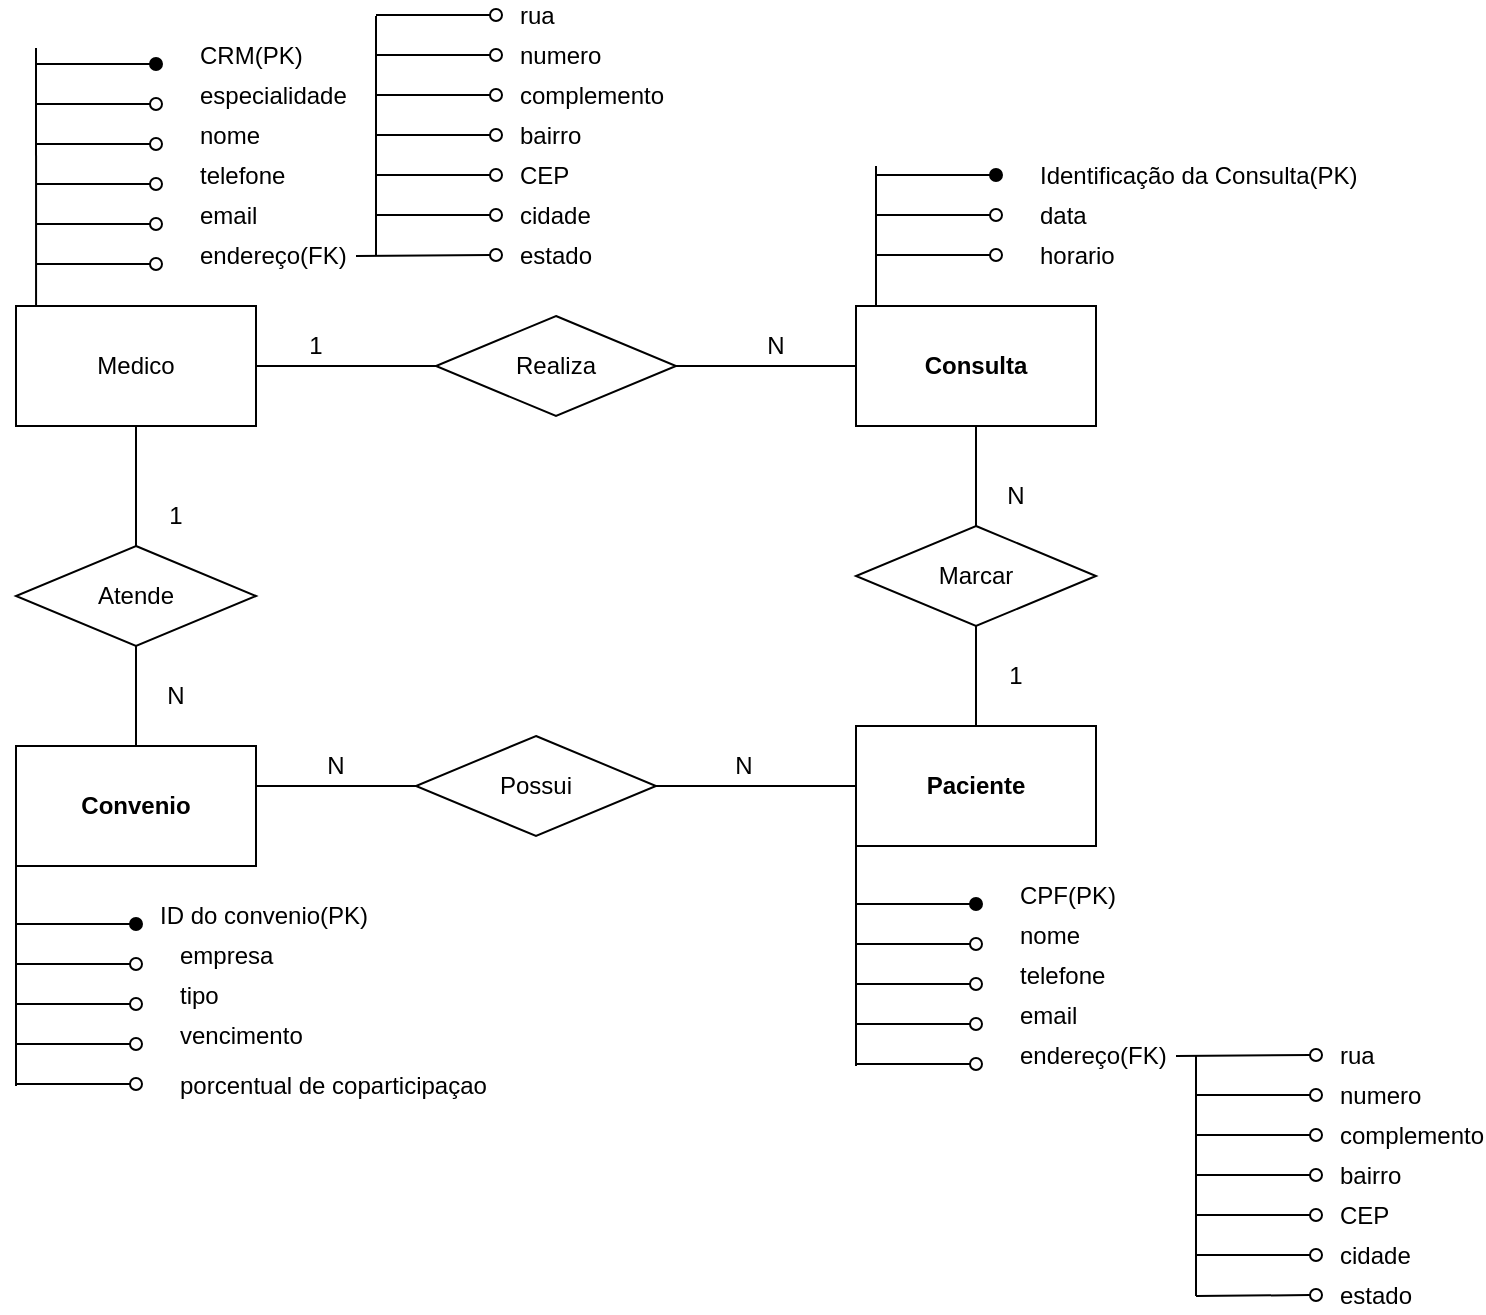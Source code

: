 <mxfile version="24.7.17">
  <diagram name="Página-1" id="WsOJWzSOh25jcyPQUqbD">
    <mxGraphModel dx="1434" dy="786" grid="1" gridSize="10" guides="1" tooltips="1" connect="1" arrows="1" fold="1" page="1" pageScale="1" pageWidth="827" pageHeight="1169" math="0" shadow="0">
      <root>
        <mxCell id="0" />
        <mxCell id="1" parent="0" />
        <mxCell id="O9zAi6x6gL_Y8VhMJgMi-1" value="Medico" style="rounded=0;whiteSpace=wrap;html=1;" vertex="1" parent="1">
          <mxGeometry x="20" y="160" width="120" height="60" as="geometry" />
        </mxCell>
        <mxCell id="O9zAi6x6gL_Y8VhMJgMi-2" value="&lt;b&gt;Paciente&lt;/b&gt;" style="rounded=0;whiteSpace=wrap;html=1;" vertex="1" parent="1">
          <mxGeometry x="440" y="370" width="120" height="60" as="geometry" />
        </mxCell>
        <mxCell id="O9zAi6x6gL_Y8VhMJgMi-4" value="&lt;b&gt;Consulta&lt;/b&gt;" style="rounded=0;whiteSpace=wrap;html=1;" vertex="1" parent="1">
          <mxGeometry x="440" y="160" width="120" height="60" as="geometry" />
        </mxCell>
        <mxCell id="O9zAi6x6gL_Y8VhMJgMi-5" value="&lt;strong&gt;Convenio&lt;/strong&gt;" style="rounded=0;whiteSpace=wrap;html=1;" vertex="1" parent="1">
          <mxGeometry x="20" y="380" width="120" height="60" as="geometry" />
        </mxCell>
        <mxCell id="O9zAi6x6gL_Y8VhMJgMi-11" value="Realiza" style="rhombus;whiteSpace=wrap;html=1;" vertex="1" parent="1">
          <mxGeometry x="230" y="165" width="120" height="50" as="geometry" />
        </mxCell>
        <mxCell id="O9zAi6x6gL_Y8VhMJgMi-15" value="" style="endArrow=oval;html=1;rounded=0;jumpStyle=none;jumpSize=6;endFill=1;align=left;verticalAlign=middle;" edge="1" parent="1">
          <mxGeometry width="50" height="50" relative="1" as="geometry">
            <mxPoint x="30" y="39" as="sourcePoint" />
            <mxPoint x="90" y="39" as="targetPoint" />
            <Array as="points" />
          </mxGeometry>
        </mxCell>
        <mxCell id="O9zAi6x6gL_Y8VhMJgMi-16" value="" style="endArrow=oval;html=1;rounded=0;jumpStyle=none;jumpSize=6;endFill=0;" edge="1" parent="1">
          <mxGeometry width="50" height="50" relative="1" as="geometry">
            <mxPoint x="30" y="99" as="sourcePoint" />
            <mxPoint x="90" y="99" as="targetPoint" />
            <Array as="points" />
          </mxGeometry>
        </mxCell>
        <mxCell id="O9zAi6x6gL_Y8VhMJgMi-17" value="" style="endArrow=oval;html=1;rounded=0;jumpStyle=none;jumpSize=6;endFill=0;" edge="1" parent="1">
          <mxGeometry width="50" height="50" relative="1" as="geometry">
            <mxPoint x="30" y="119" as="sourcePoint" />
            <mxPoint x="90" y="119" as="targetPoint" />
            <Array as="points" />
          </mxGeometry>
        </mxCell>
        <mxCell id="O9zAi6x6gL_Y8VhMJgMi-19" value="" style="endArrow=oval;html=1;rounded=0;jumpStyle=none;jumpSize=6;endFill=0;" edge="1" parent="1">
          <mxGeometry width="50" height="50" relative="1" as="geometry">
            <mxPoint x="30" y="79" as="sourcePoint" />
            <mxPoint x="90" y="79" as="targetPoint" />
            <Array as="points" />
          </mxGeometry>
        </mxCell>
        <mxCell id="O9zAi6x6gL_Y8VhMJgMi-20" value="" style="endArrow=oval;html=1;rounded=0;jumpStyle=none;jumpSize=6;endFill=0;" edge="1" parent="1">
          <mxGeometry width="50" height="50" relative="1" as="geometry">
            <mxPoint x="30" y="59" as="sourcePoint" />
            <mxPoint x="90" y="59" as="targetPoint" />
            <Array as="points" />
          </mxGeometry>
        </mxCell>
        <mxCell id="O9zAi6x6gL_Y8VhMJgMi-22" value="especialidade" style="text;html=1;align=left;verticalAlign=middle;whiteSpace=wrap;rounded=0;" vertex="1" parent="1">
          <mxGeometry x="110" y="50" width="60" height="10" as="geometry" />
        </mxCell>
        <mxCell id="O9zAi6x6gL_Y8VhMJgMi-23" value="CRM(PK)" style="text;html=1;align=left;verticalAlign=middle;whiteSpace=wrap;rounded=0;" vertex="1" parent="1">
          <mxGeometry x="110" y="30" width="60" height="10" as="geometry" />
        </mxCell>
        <mxCell id="O9zAi6x6gL_Y8VhMJgMi-25" value="endereço(FK)" style="text;html=1;align=left;verticalAlign=middle;whiteSpace=wrap;rounded=0;" vertex="1" parent="1">
          <mxGeometry x="110" y="130" width="60" height="10" as="geometry" />
        </mxCell>
        <mxCell id="O9zAi6x6gL_Y8VhMJgMi-26" value="email" style="text;html=1;align=left;verticalAlign=middle;whiteSpace=wrap;rounded=0;" vertex="1" parent="1">
          <mxGeometry x="110" y="110" width="60" height="10" as="geometry" />
        </mxCell>
        <mxCell id="O9zAi6x6gL_Y8VhMJgMi-38" value="" style="endArrow=oval;html=1;rounded=0;jumpStyle=none;jumpSize=6;endFill=0;" edge="1" parent="1">
          <mxGeometry width="50" height="50" relative="1" as="geometry">
            <mxPoint x="30" y="139" as="sourcePoint" />
            <mxPoint x="90" y="139" as="targetPoint" />
            <Array as="points" />
          </mxGeometry>
        </mxCell>
        <mxCell id="O9zAi6x6gL_Y8VhMJgMi-39" value="telefone" style="text;html=1;align=left;verticalAlign=middle;whiteSpace=wrap;rounded=0;" vertex="1" parent="1">
          <mxGeometry x="110" y="90" width="60" height="10" as="geometry" />
        </mxCell>
        <mxCell id="O9zAi6x6gL_Y8VhMJgMi-40" value="nome" style="text;html=1;align=left;verticalAlign=middle;whiteSpace=wrap;rounded=0;" vertex="1" parent="1">
          <mxGeometry x="110" y="70" width="60" height="10" as="geometry" />
        </mxCell>
        <mxCell id="O9zAi6x6gL_Y8VhMJgMi-41" value="" style="endArrow=none;html=1;rounded=0;exitX=0.167;exitY=-0.017;exitDx=0;exitDy=0;exitPerimeter=0;" edge="1" parent="1">
          <mxGeometry width="50" height="50" relative="1" as="geometry">
            <mxPoint x="30.04" y="160.0" as="sourcePoint" />
            <mxPoint x="30" y="31.02" as="targetPoint" />
          </mxGeometry>
        </mxCell>
        <mxCell id="O9zAi6x6gL_Y8VhMJgMi-49" value="" style="endArrow=oval;html=1;rounded=0;jumpStyle=none;jumpSize=6;endFill=0;" edge="1" parent="1">
          <mxGeometry width="50" height="50" relative="1" as="geometry">
            <mxPoint x="200" y="34.5" as="sourcePoint" />
            <mxPoint x="260" y="34.5" as="targetPoint" />
            <Array as="points" />
          </mxGeometry>
        </mxCell>
        <mxCell id="O9zAi6x6gL_Y8VhMJgMi-50" value="" style="endArrow=oval;html=1;rounded=0;jumpStyle=none;jumpSize=6;endFill=0;" edge="1" parent="1">
          <mxGeometry width="50" height="50" relative="1" as="geometry">
            <mxPoint x="200" y="54.5" as="sourcePoint" />
            <mxPoint x="260" y="54.5" as="targetPoint" />
            <Array as="points" />
          </mxGeometry>
        </mxCell>
        <mxCell id="O9zAi6x6gL_Y8VhMJgMi-51" value="" style="endArrow=oval;html=1;rounded=0;jumpStyle=none;jumpSize=6;endFill=0;" edge="1" parent="1">
          <mxGeometry width="50" height="50" relative="1" as="geometry">
            <mxPoint x="200" y="14.5" as="sourcePoint" />
            <mxPoint x="260" y="14.5" as="targetPoint" />
            <Array as="points" />
          </mxGeometry>
        </mxCell>
        <mxCell id="O9zAi6x6gL_Y8VhMJgMi-52" value="" style="endArrow=oval;html=1;rounded=0;jumpStyle=none;jumpSize=6;endFill=0;" edge="1" parent="1">
          <mxGeometry width="50" height="50" relative="1" as="geometry">
            <mxPoint x="200" y="74.5" as="sourcePoint" />
            <mxPoint x="260" y="74.5" as="targetPoint" />
            <Array as="points" />
          </mxGeometry>
        </mxCell>
        <mxCell id="O9zAi6x6gL_Y8VhMJgMi-53" value="" style="endArrow=oval;html=1;rounded=0;jumpStyle=none;jumpSize=6;endFill=0;" edge="1" parent="1">
          <mxGeometry width="50" height="50" relative="1" as="geometry">
            <mxPoint x="200" y="94.5" as="sourcePoint" />
            <mxPoint x="260" y="94.5" as="targetPoint" />
            <Array as="points" />
          </mxGeometry>
        </mxCell>
        <mxCell id="O9zAi6x6gL_Y8VhMJgMi-54" value="" style="endArrow=oval;html=1;rounded=0;jumpStyle=none;jumpSize=6;endFill=0;" edge="1" parent="1">
          <mxGeometry width="50" height="50" relative="1" as="geometry">
            <mxPoint x="200" y="114.5" as="sourcePoint" />
            <mxPoint x="260" y="114.5" as="targetPoint" />
            <Array as="points" />
          </mxGeometry>
        </mxCell>
        <mxCell id="O9zAi6x6gL_Y8VhMJgMi-55" value="" style="endArrow=oval;html=1;rounded=0;jumpStyle=none;jumpSize=6;endFill=0;" edge="1" parent="1">
          <mxGeometry width="50" height="50" relative="1" as="geometry">
            <mxPoint x="190" y="135" as="sourcePoint" />
            <mxPoint x="260" y="134.5" as="targetPoint" />
            <Array as="points" />
          </mxGeometry>
        </mxCell>
        <mxCell id="O9zAi6x6gL_Y8VhMJgMi-56" value="rua" style="text;html=1;align=left;verticalAlign=middle;whiteSpace=wrap;rounded=0;" vertex="1" parent="1">
          <mxGeometry x="270" y="10" width="60" height="10" as="geometry" />
        </mxCell>
        <mxCell id="O9zAi6x6gL_Y8VhMJgMi-57" value="numero" style="text;html=1;align=left;verticalAlign=middle;whiteSpace=wrap;rounded=0;" vertex="1" parent="1">
          <mxGeometry x="270" y="30" width="60" height="10" as="geometry" />
        </mxCell>
        <mxCell id="O9zAi6x6gL_Y8VhMJgMi-58" value="complemento" style="text;html=1;align=left;verticalAlign=middle;whiteSpace=wrap;rounded=0;" vertex="1" parent="1">
          <mxGeometry x="270" y="50" width="60" height="10" as="geometry" />
        </mxCell>
        <mxCell id="O9zAi6x6gL_Y8VhMJgMi-59" value="bairro" style="text;html=1;align=left;verticalAlign=middle;whiteSpace=wrap;rounded=0;" vertex="1" parent="1">
          <mxGeometry x="270" y="70" width="60" height="10" as="geometry" />
        </mxCell>
        <mxCell id="O9zAi6x6gL_Y8VhMJgMi-60" value="CEP" style="text;html=1;align=left;verticalAlign=middle;whiteSpace=wrap;rounded=0;" vertex="1" parent="1">
          <mxGeometry x="270" y="90" width="60" height="10" as="geometry" />
        </mxCell>
        <mxCell id="O9zAi6x6gL_Y8VhMJgMi-61" value="cidade" style="text;html=1;align=left;verticalAlign=middle;whiteSpace=wrap;rounded=0;" vertex="1" parent="1">
          <mxGeometry x="270" y="110" width="60" height="10" as="geometry" />
        </mxCell>
        <mxCell id="O9zAi6x6gL_Y8VhMJgMi-62" value="estado" style="text;html=1;align=left;verticalAlign=middle;whiteSpace=wrap;rounded=0;" vertex="1" parent="1">
          <mxGeometry x="270" y="130" width="60" height="10" as="geometry" />
        </mxCell>
        <mxCell id="O9zAi6x6gL_Y8VhMJgMi-64" value="" style="endArrow=none;html=1;rounded=0;" edge="1" parent="1">
          <mxGeometry width="50" height="50" relative="1" as="geometry">
            <mxPoint x="200" y="135" as="sourcePoint" />
            <mxPoint x="200" y="15" as="targetPoint" />
            <Array as="points">
              <mxPoint x="200" y="95" />
            </Array>
          </mxGeometry>
        </mxCell>
        <mxCell id="O9zAi6x6gL_Y8VhMJgMi-67" value="" style="endArrow=oval;html=1;rounded=0;jumpStyle=none;jumpSize=6;endFill=1;align=left;verticalAlign=middle;" edge="1" parent="1">
          <mxGeometry width="50" height="50" relative="1" as="geometry">
            <mxPoint x="450" y="94.5" as="sourcePoint" />
            <mxPoint x="510" y="94.5" as="targetPoint" />
            <Array as="points" />
          </mxGeometry>
        </mxCell>
        <mxCell id="O9zAi6x6gL_Y8VhMJgMi-70" value="" style="endArrow=oval;html=1;rounded=0;jumpStyle=none;jumpSize=6;endFill=0;" edge="1" parent="1">
          <mxGeometry width="50" height="50" relative="1" as="geometry">
            <mxPoint x="450" y="134.5" as="sourcePoint" />
            <mxPoint x="510" y="134.5" as="targetPoint" />
            <Array as="points" />
          </mxGeometry>
        </mxCell>
        <mxCell id="O9zAi6x6gL_Y8VhMJgMi-71" value="" style="endArrow=oval;html=1;rounded=0;jumpStyle=none;jumpSize=6;endFill=0;" edge="1" parent="1">
          <mxGeometry width="50" height="50" relative="1" as="geometry">
            <mxPoint x="450" y="114.5" as="sourcePoint" />
            <mxPoint x="510" y="114.5" as="targetPoint" />
            <Array as="points" />
          </mxGeometry>
        </mxCell>
        <mxCell id="O9zAi6x6gL_Y8VhMJgMi-73" value="" style="endArrow=none;html=1;rounded=0;" edge="1" parent="1">
          <mxGeometry width="50" height="50" relative="1" as="geometry">
            <mxPoint x="450" y="160" as="sourcePoint" />
            <mxPoint x="450" y="90" as="targetPoint" />
          </mxGeometry>
        </mxCell>
        <mxCell id="O9zAi6x6gL_Y8VhMJgMi-74" value="Identificação da Consulta(PK)" style="text;html=1;align=left;verticalAlign=middle;whiteSpace=wrap;rounded=0;" vertex="1" parent="1">
          <mxGeometry x="530" y="90" width="170" height="10" as="geometry" />
        </mxCell>
        <mxCell id="O9zAi6x6gL_Y8VhMJgMi-75" value="data" style="text;html=1;align=left;verticalAlign=middle;whiteSpace=wrap;rounded=0;" vertex="1" parent="1">
          <mxGeometry x="530" y="110" width="60" height="10" as="geometry" />
        </mxCell>
        <mxCell id="O9zAi6x6gL_Y8VhMJgMi-76" value="horario" style="text;html=1;align=left;verticalAlign=middle;whiteSpace=wrap;rounded=0;" vertex="1" parent="1">
          <mxGeometry x="530" y="130" width="60" height="10" as="geometry" />
        </mxCell>
        <mxCell id="O9zAi6x6gL_Y8VhMJgMi-78" value="Marcar" style="rhombus;whiteSpace=wrap;html=1;" vertex="1" parent="1">
          <mxGeometry x="440" y="270" width="120" height="50" as="geometry" />
        </mxCell>
        <mxCell id="O9zAi6x6gL_Y8VhMJgMi-79" value="" style="endArrow=oval;html=1;rounded=0;jumpStyle=none;jumpSize=6;endFill=1;align=left;verticalAlign=middle;" edge="1" parent="1">
          <mxGeometry width="50" height="50" relative="1" as="geometry">
            <mxPoint x="440" y="459" as="sourcePoint" />
            <mxPoint x="500" y="459" as="targetPoint" />
            <Array as="points" />
          </mxGeometry>
        </mxCell>
        <mxCell id="O9zAi6x6gL_Y8VhMJgMi-80" value="" style="endArrow=oval;html=1;rounded=0;jumpStyle=none;jumpSize=6;endFill=0;" edge="1" parent="1">
          <mxGeometry width="50" height="50" relative="1" as="geometry">
            <mxPoint x="440" y="519" as="sourcePoint" />
            <mxPoint x="500" y="519" as="targetPoint" />
            <Array as="points" />
          </mxGeometry>
        </mxCell>
        <mxCell id="O9zAi6x6gL_Y8VhMJgMi-81" value="" style="endArrow=oval;html=1;rounded=0;jumpStyle=none;jumpSize=6;endFill=0;" edge="1" parent="1">
          <mxGeometry width="50" height="50" relative="1" as="geometry">
            <mxPoint x="440" y="539" as="sourcePoint" />
            <mxPoint x="500" y="539" as="targetPoint" />
            <Array as="points" />
          </mxGeometry>
        </mxCell>
        <mxCell id="O9zAi6x6gL_Y8VhMJgMi-82" value="" style="endArrow=oval;html=1;rounded=0;jumpStyle=none;jumpSize=6;endFill=0;" edge="1" parent="1">
          <mxGeometry width="50" height="50" relative="1" as="geometry">
            <mxPoint x="440" y="499" as="sourcePoint" />
            <mxPoint x="500" y="499" as="targetPoint" />
            <Array as="points" />
          </mxGeometry>
        </mxCell>
        <mxCell id="O9zAi6x6gL_Y8VhMJgMi-83" value="" style="endArrow=oval;html=1;rounded=0;jumpStyle=none;jumpSize=6;endFill=0;" edge="1" parent="1">
          <mxGeometry width="50" height="50" relative="1" as="geometry">
            <mxPoint x="440" y="479" as="sourcePoint" />
            <mxPoint x="500" y="479" as="targetPoint" />
            <Array as="points" />
          </mxGeometry>
        </mxCell>
        <mxCell id="O9zAi6x6gL_Y8VhMJgMi-84" value="nome" style="text;html=1;align=left;verticalAlign=middle;whiteSpace=wrap;rounded=0;" vertex="1" parent="1">
          <mxGeometry x="520" y="470" width="60" height="10" as="geometry" />
        </mxCell>
        <mxCell id="O9zAi6x6gL_Y8VhMJgMi-85" value="CPF(PK)" style="text;html=1;align=left;verticalAlign=middle;whiteSpace=wrap;rounded=0;" vertex="1" parent="1">
          <mxGeometry x="520" y="450" width="60" height="10" as="geometry" />
        </mxCell>
        <mxCell id="O9zAi6x6gL_Y8VhMJgMi-87" value="endereço(FK)" style="text;html=1;align=left;verticalAlign=middle;whiteSpace=wrap;rounded=0;" vertex="1" parent="1">
          <mxGeometry x="520" y="530" width="60" height="10" as="geometry" />
        </mxCell>
        <mxCell id="O9zAi6x6gL_Y8VhMJgMi-89" value="email" style="text;html=1;align=left;verticalAlign=middle;whiteSpace=wrap;rounded=0;" vertex="1" parent="1">
          <mxGeometry x="520" y="510" width="60" height="10" as="geometry" />
        </mxCell>
        <mxCell id="O9zAi6x6gL_Y8VhMJgMi-90" value="telefone" style="text;html=1;align=left;verticalAlign=middle;whiteSpace=wrap;rounded=0;" vertex="1" parent="1">
          <mxGeometry x="520" y="490" width="60" height="10" as="geometry" />
        </mxCell>
        <mxCell id="O9zAi6x6gL_Y8VhMJgMi-91" value="" style="endArrow=none;html=1;rounded=0;entryX=0;entryY=1;entryDx=0;entryDy=0;" edge="1" parent="1" target="O9zAi6x6gL_Y8VhMJgMi-2">
          <mxGeometry width="50" height="50" relative="1" as="geometry">
            <mxPoint x="440" y="540" as="sourcePoint" />
            <mxPoint x="440" y="460" as="targetPoint" />
          </mxGeometry>
        </mxCell>
        <mxCell id="O9zAi6x6gL_Y8VhMJgMi-93" value="Possui" style="rhombus;whiteSpace=wrap;html=1;" vertex="1" parent="1">
          <mxGeometry x="220" y="375" width="120" height="50" as="geometry" />
        </mxCell>
        <mxCell id="O9zAi6x6gL_Y8VhMJgMi-94" value="" style="endArrow=oval;html=1;rounded=0;jumpStyle=none;jumpSize=6;endFill=1;align=left;verticalAlign=middle;" edge="1" parent="1">
          <mxGeometry width="50" height="50" relative="1" as="geometry">
            <mxPoint x="20" y="469" as="sourcePoint" />
            <mxPoint x="80" y="469" as="targetPoint" />
            <Array as="points" />
          </mxGeometry>
        </mxCell>
        <mxCell id="O9zAi6x6gL_Y8VhMJgMi-95" value="" style="endArrow=oval;html=1;rounded=0;jumpStyle=none;jumpSize=6;endFill=0;" edge="1" parent="1">
          <mxGeometry width="50" height="50" relative="1" as="geometry">
            <mxPoint x="20" y="529" as="sourcePoint" />
            <mxPoint x="80" y="529" as="targetPoint" />
            <Array as="points" />
          </mxGeometry>
        </mxCell>
        <mxCell id="O9zAi6x6gL_Y8VhMJgMi-96" value="" style="endArrow=oval;html=1;rounded=0;jumpStyle=none;jumpSize=6;endFill=0;" edge="1" parent="1">
          <mxGeometry width="50" height="50" relative="1" as="geometry">
            <mxPoint x="20" y="549" as="sourcePoint" />
            <mxPoint x="80" y="549" as="targetPoint" />
            <Array as="points" />
          </mxGeometry>
        </mxCell>
        <mxCell id="O9zAi6x6gL_Y8VhMJgMi-97" value="" style="endArrow=oval;html=1;rounded=0;jumpStyle=none;jumpSize=6;endFill=0;" edge="1" parent="1">
          <mxGeometry width="50" height="50" relative="1" as="geometry">
            <mxPoint x="20" y="509" as="sourcePoint" />
            <mxPoint x="80" y="509" as="targetPoint" />
            <Array as="points" />
          </mxGeometry>
        </mxCell>
        <mxCell id="O9zAi6x6gL_Y8VhMJgMi-98" value="" style="endArrow=oval;html=1;rounded=0;jumpStyle=none;jumpSize=6;endFill=0;" edge="1" parent="1">
          <mxGeometry width="50" height="50" relative="1" as="geometry">
            <mxPoint x="20" y="489" as="sourcePoint" />
            <mxPoint x="80" y="489" as="targetPoint" />
            <Array as="points" />
          </mxGeometry>
        </mxCell>
        <mxCell id="O9zAi6x6gL_Y8VhMJgMi-99" value="empresa" style="text;html=1;align=left;verticalAlign=middle;whiteSpace=wrap;rounded=0;" vertex="1" parent="1">
          <mxGeometry x="100" y="480" width="60" height="10" as="geometry" />
        </mxCell>
        <mxCell id="O9zAi6x6gL_Y8VhMJgMi-100" value="ID do convenio(PK)" style="text;html=1;align=left;verticalAlign=middle;whiteSpace=wrap;rounded=0;" vertex="1" parent="1">
          <mxGeometry x="90" y="460" width="120" height="10" as="geometry" />
        </mxCell>
        <mxCell id="O9zAi6x6gL_Y8VhMJgMi-101" value="porcentual de coparticipaçao" style="text;html=1;align=left;verticalAlign=middle;whiteSpace=wrap;rounded=0;" vertex="1" parent="1">
          <mxGeometry x="100" y="540" width="160" height="20" as="geometry" />
        </mxCell>
        <mxCell id="O9zAi6x6gL_Y8VhMJgMi-102" value="vencimento" style="text;html=1;align=left;verticalAlign=middle;whiteSpace=wrap;rounded=0;" vertex="1" parent="1">
          <mxGeometry x="100" y="520" width="60" height="10" as="geometry" />
        </mxCell>
        <mxCell id="O9zAi6x6gL_Y8VhMJgMi-103" value="tipo" style="text;html=1;align=left;verticalAlign=middle;whiteSpace=wrap;rounded=0;" vertex="1" parent="1">
          <mxGeometry x="100" y="500" width="60" height="10" as="geometry" />
        </mxCell>
        <mxCell id="O9zAi6x6gL_Y8VhMJgMi-104" value="" style="endArrow=none;html=1;rounded=0;entryX=0;entryY=1;entryDx=0;entryDy=0;" edge="1" parent="1">
          <mxGeometry width="50" height="50" relative="1" as="geometry">
            <mxPoint x="20" y="550" as="sourcePoint" />
            <mxPoint x="20" y="440" as="targetPoint" />
          </mxGeometry>
        </mxCell>
        <mxCell id="O9zAi6x6gL_Y8VhMJgMi-108" value="" style="endArrow=none;html=1;rounded=0;exitX=1;exitY=0.5;exitDx=0;exitDy=0;entryX=0;entryY=0.5;entryDx=0;entryDy=0;" edge="1" parent="1" source="O9zAi6x6gL_Y8VhMJgMi-1" target="O9zAi6x6gL_Y8VhMJgMi-11">
          <mxGeometry width="50" height="50" relative="1" as="geometry">
            <mxPoint x="140" y="240" as="sourcePoint" />
            <mxPoint x="190" y="190" as="targetPoint" />
          </mxGeometry>
        </mxCell>
        <mxCell id="O9zAi6x6gL_Y8VhMJgMi-109" value="" style="endArrow=none;html=1;rounded=0;entryX=0;entryY=0.5;entryDx=0;entryDy=0;exitX=1;exitY=0.5;exitDx=0;exitDy=0;" edge="1" parent="1" source="O9zAi6x6gL_Y8VhMJgMi-11" target="O9zAi6x6gL_Y8VhMJgMi-4">
          <mxGeometry width="50" height="50" relative="1" as="geometry">
            <mxPoint x="375" y="190" as="sourcePoint" />
            <mxPoint x="425" y="189.5" as="targetPoint" />
          </mxGeometry>
        </mxCell>
        <mxCell id="O9zAi6x6gL_Y8VhMJgMi-111" value="" style="endArrow=none;html=1;rounded=0;entryX=0;entryY=0.5;entryDx=0;entryDy=0;" edge="1" parent="1" target="O9zAi6x6gL_Y8VhMJgMi-93">
          <mxGeometry width="50" height="50" relative="1" as="geometry">
            <mxPoint x="140" y="400" as="sourcePoint" />
            <mxPoint x="530" y="395" as="targetPoint" />
          </mxGeometry>
        </mxCell>
        <mxCell id="O9zAi6x6gL_Y8VhMJgMi-112" value="" style="endArrow=none;html=1;rounded=0;exitX=0;exitY=0.5;exitDx=0;exitDy=0;entryX=1;entryY=0.5;entryDx=0;entryDy=0;" edge="1" parent="1" source="O9zAi6x6gL_Y8VhMJgMi-2" target="O9zAi6x6gL_Y8VhMJgMi-93">
          <mxGeometry width="50" height="50" relative="1" as="geometry">
            <mxPoint x="140" y="400" as="sourcePoint" />
            <mxPoint x="350" y="400" as="targetPoint" />
            <Array as="points" />
          </mxGeometry>
        </mxCell>
        <mxCell id="O9zAi6x6gL_Y8VhMJgMi-115" value="" style="endArrow=none;html=1;rounded=0;entryX=0.5;entryY=0;entryDx=0;entryDy=0;exitX=0.5;exitY=1;exitDx=0;exitDy=0;" edge="1" parent="1" source="O9zAi6x6gL_Y8VhMJgMi-4" target="O9zAi6x6gL_Y8VhMJgMi-78">
          <mxGeometry width="50" height="50" relative="1" as="geometry">
            <mxPoint x="400" y="220.5" as="sourcePoint" />
            <mxPoint x="450" y="220" as="targetPoint" />
          </mxGeometry>
        </mxCell>
        <mxCell id="O9zAi6x6gL_Y8VhMJgMi-116" value="" style="endArrow=none;html=1;rounded=0;entryX=0.5;entryY=0;entryDx=0;entryDy=0;" edge="1" parent="1" target="O9zAi6x6gL_Y8VhMJgMi-2">
          <mxGeometry width="50" height="50" relative="1" as="geometry">
            <mxPoint x="500" y="320" as="sourcePoint" />
            <mxPoint x="370" y="330" as="targetPoint" />
          </mxGeometry>
        </mxCell>
        <mxCell id="O9zAi6x6gL_Y8VhMJgMi-126" value="" style="endArrow=oval;html=1;rounded=0;jumpStyle=none;jumpSize=6;endFill=0;" edge="1" parent="1">
          <mxGeometry width="50" height="50" relative="1" as="geometry">
            <mxPoint x="610" y="554.5" as="sourcePoint" />
            <mxPoint x="670" y="554.5" as="targetPoint" />
            <Array as="points" />
          </mxGeometry>
        </mxCell>
        <mxCell id="O9zAi6x6gL_Y8VhMJgMi-127" value="" style="endArrow=oval;html=1;rounded=0;jumpStyle=none;jumpSize=6;endFill=0;" edge="1" parent="1">
          <mxGeometry width="50" height="50" relative="1" as="geometry">
            <mxPoint x="610" y="574.5" as="sourcePoint" />
            <mxPoint x="670" y="574.5" as="targetPoint" />
            <Array as="points" />
          </mxGeometry>
        </mxCell>
        <mxCell id="O9zAi6x6gL_Y8VhMJgMi-128" value="" style="endArrow=oval;html=1;rounded=0;jumpStyle=none;jumpSize=6;endFill=0;exitX=1;exitY=0.5;exitDx=0;exitDy=0;" edge="1" parent="1">
          <mxGeometry width="50" height="50" relative="1" as="geometry">
            <mxPoint x="600" y="535" as="sourcePoint" />
            <mxPoint x="670" y="534.5" as="targetPoint" />
            <Array as="points" />
          </mxGeometry>
        </mxCell>
        <mxCell id="O9zAi6x6gL_Y8VhMJgMi-129" value="" style="endArrow=oval;html=1;rounded=0;jumpStyle=none;jumpSize=6;endFill=0;" edge="1" parent="1">
          <mxGeometry width="50" height="50" relative="1" as="geometry">
            <mxPoint x="610" y="594.5" as="sourcePoint" />
            <mxPoint x="670" y="594.5" as="targetPoint" />
            <Array as="points" />
          </mxGeometry>
        </mxCell>
        <mxCell id="O9zAi6x6gL_Y8VhMJgMi-130" value="" style="endArrow=oval;html=1;rounded=0;jumpStyle=none;jumpSize=6;endFill=0;" edge="1" parent="1">
          <mxGeometry width="50" height="50" relative="1" as="geometry">
            <mxPoint x="610" y="614.5" as="sourcePoint" />
            <mxPoint x="670" y="614.5" as="targetPoint" />
            <Array as="points" />
          </mxGeometry>
        </mxCell>
        <mxCell id="O9zAi6x6gL_Y8VhMJgMi-131" value="" style="endArrow=oval;html=1;rounded=0;jumpStyle=none;jumpSize=6;endFill=0;" edge="1" parent="1">
          <mxGeometry width="50" height="50" relative="1" as="geometry">
            <mxPoint x="610" y="634.5" as="sourcePoint" />
            <mxPoint x="670" y="634.5" as="targetPoint" />
            <Array as="points" />
          </mxGeometry>
        </mxCell>
        <mxCell id="O9zAi6x6gL_Y8VhMJgMi-132" value="" style="endArrow=oval;html=1;rounded=0;jumpStyle=none;jumpSize=6;endFill=0;" edge="1" parent="1">
          <mxGeometry width="50" height="50" relative="1" as="geometry">
            <mxPoint x="610" y="655" as="sourcePoint" />
            <mxPoint x="670" y="654.5" as="targetPoint" />
            <Array as="points" />
          </mxGeometry>
        </mxCell>
        <mxCell id="O9zAi6x6gL_Y8VhMJgMi-133" value="rua" style="text;html=1;align=left;verticalAlign=middle;whiteSpace=wrap;rounded=0;" vertex="1" parent="1">
          <mxGeometry x="680" y="530" width="60" height="10" as="geometry" />
        </mxCell>
        <mxCell id="O9zAi6x6gL_Y8VhMJgMi-134" value="numero" style="text;html=1;align=left;verticalAlign=middle;whiteSpace=wrap;rounded=0;" vertex="1" parent="1">
          <mxGeometry x="680" y="550" width="60" height="10" as="geometry" />
        </mxCell>
        <mxCell id="O9zAi6x6gL_Y8VhMJgMi-135" value="complemento" style="text;html=1;align=left;verticalAlign=middle;whiteSpace=wrap;rounded=0;" vertex="1" parent="1">
          <mxGeometry x="680" y="570" width="60" height="10" as="geometry" />
        </mxCell>
        <mxCell id="O9zAi6x6gL_Y8VhMJgMi-136" value="bairro" style="text;html=1;align=left;verticalAlign=middle;whiteSpace=wrap;rounded=0;" vertex="1" parent="1">
          <mxGeometry x="680" y="590" width="60" height="10" as="geometry" />
        </mxCell>
        <mxCell id="O9zAi6x6gL_Y8VhMJgMi-137" value="CEP" style="text;html=1;align=left;verticalAlign=middle;whiteSpace=wrap;rounded=0;" vertex="1" parent="1">
          <mxGeometry x="680" y="610" width="60" height="10" as="geometry" />
        </mxCell>
        <mxCell id="O9zAi6x6gL_Y8VhMJgMi-138" value="cidade" style="text;html=1;align=left;verticalAlign=middle;whiteSpace=wrap;rounded=0;" vertex="1" parent="1">
          <mxGeometry x="680" y="630" width="60" height="10" as="geometry" />
        </mxCell>
        <mxCell id="O9zAi6x6gL_Y8VhMJgMi-139" value="estado" style="text;html=1;align=left;verticalAlign=middle;whiteSpace=wrap;rounded=0;" vertex="1" parent="1">
          <mxGeometry x="680" y="650" width="60" height="10" as="geometry" />
        </mxCell>
        <mxCell id="O9zAi6x6gL_Y8VhMJgMi-140" value="" style="endArrow=none;html=1;rounded=0;" edge="1" parent="1">
          <mxGeometry width="50" height="50" relative="1" as="geometry">
            <mxPoint x="610" y="655" as="sourcePoint" />
            <mxPoint x="610" y="535" as="targetPoint" />
            <Array as="points">
              <mxPoint x="610" y="615" />
            </Array>
          </mxGeometry>
        </mxCell>
        <mxCell id="O9zAi6x6gL_Y8VhMJgMi-141" value="N" style="text;html=1;align=center;verticalAlign=middle;whiteSpace=wrap;rounded=0;" vertex="1" parent="1">
          <mxGeometry x="370" y="170" width="60" height="20" as="geometry" />
        </mxCell>
        <mxCell id="O9zAi6x6gL_Y8VhMJgMi-142" value="1" style="text;html=1;align=center;verticalAlign=middle;whiteSpace=wrap;rounded=0;" vertex="1" parent="1">
          <mxGeometry x="140" y="170" width="60" height="20" as="geometry" />
        </mxCell>
        <mxCell id="O9zAi6x6gL_Y8VhMJgMi-144" value="N" style="text;html=1;align=center;verticalAlign=middle;whiteSpace=wrap;rounded=0;" vertex="1" parent="1">
          <mxGeometry x="490" y="240" width="60" height="30" as="geometry" />
        </mxCell>
        <mxCell id="O9zAi6x6gL_Y8VhMJgMi-145" value="N" style="text;html=1;align=center;verticalAlign=middle;whiteSpace=wrap;rounded=0;" vertex="1" parent="1">
          <mxGeometry x="150" y="375" width="60" height="30" as="geometry" />
        </mxCell>
        <mxCell id="O9zAi6x6gL_Y8VhMJgMi-146" value="N" style="text;html=1;align=center;verticalAlign=middle;whiteSpace=wrap;rounded=0;" vertex="1" parent="1">
          <mxGeometry x="354" y="375" width="60" height="30" as="geometry" />
        </mxCell>
        <mxCell id="O9zAi6x6gL_Y8VhMJgMi-147" value="1" style="text;html=1;align=center;verticalAlign=middle;whiteSpace=wrap;rounded=0;" vertex="1" parent="1">
          <mxGeometry x="490" y="330" width="60" height="30" as="geometry" />
        </mxCell>
        <mxCell id="O9zAi6x6gL_Y8VhMJgMi-151" value="Atende" style="rhombus;whiteSpace=wrap;html=1;" vertex="1" parent="1">
          <mxGeometry x="20" y="280" width="120" height="50" as="geometry" />
        </mxCell>
        <mxCell id="O9zAi6x6gL_Y8VhMJgMi-152" value="" style="endArrow=none;html=1;rounded=0;entryX=0.5;entryY=0;entryDx=0;entryDy=0;exitX=0.5;exitY=1;exitDx=0;exitDy=0;" edge="1" parent="1" target="O9zAi6x6gL_Y8VhMJgMi-151" source="O9zAi6x6gL_Y8VhMJgMi-1">
          <mxGeometry width="50" height="50" relative="1" as="geometry">
            <mxPoint x="80" y="230" as="sourcePoint" />
            <mxPoint x="30" y="230" as="targetPoint" />
          </mxGeometry>
        </mxCell>
        <mxCell id="O9zAi6x6gL_Y8VhMJgMi-153" value="" style="endArrow=none;html=1;rounded=0;entryX=0.5;entryY=0;entryDx=0;entryDy=0;" edge="1" parent="1">
          <mxGeometry width="50" height="50" relative="1" as="geometry">
            <mxPoint x="80" y="330" as="sourcePoint" />
            <mxPoint x="80" y="380" as="targetPoint" />
          </mxGeometry>
        </mxCell>
        <mxCell id="O9zAi6x6gL_Y8VhMJgMi-154" value="1" style="text;html=1;align=center;verticalAlign=middle;whiteSpace=wrap;rounded=0;" vertex="1" parent="1">
          <mxGeometry x="70" y="250" width="60" height="30" as="geometry" />
        </mxCell>
        <mxCell id="O9zAi6x6gL_Y8VhMJgMi-155" value="N" style="text;html=1;align=center;verticalAlign=middle;whiteSpace=wrap;rounded=0;" vertex="1" parent="1">
          <mxGeometry x="70" y="340" width="60" height="30" as="geometry" />
        </mxCell>
      </root>
    </mxGraphModel>
  </diagram>
</mxfile>

